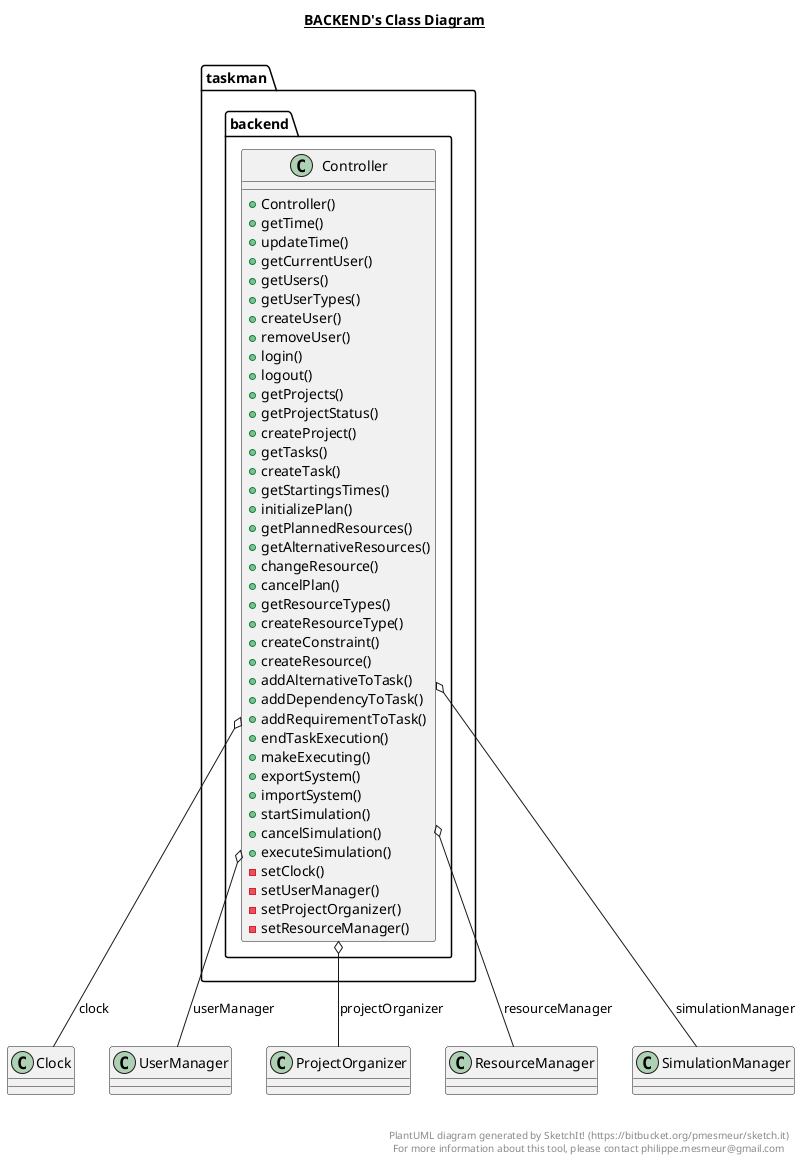 @startuml

title __BACKEND's Class Diagram__\n

  package taskman {
    package taskman.backend {
      class Controller {
          + Controller()
          + getTime()
          + updateTime()
          + getCurrentUser()
          + getUsers()
          + getUserTypes()
          + createUser()
          + removeUser()
          + login()
          + logout()
          + getProjects()
          + getProjectStatus()
          + createProject()
          + getTasks()
          + createTask()
          + getStartingsTimes()
          + initializePlan()
          + getPlannedResources()
          + getAlternativeResources()
          + changeResource()
          + cancelPlan()
          + getResourceTypes()
          + createResourceType()
          + createConstraint()
          + createResource()
          + addAlternativeToTask()
          + addDependencyToTask()
          + addRequirementToTask()
          + endTaskExecution()
          + makeExecuting()
          + exportSystem()
          + importSystem()
          + startSimulation()
          + cancelSimulation()
          + executeSimulation()
          - setClock()
          - setUserManager()
          - setProjectOrganizer()
          - setResourceManager()
      }
    }
  }
  

  Controller o-- Clock : clock
  Controller o-- UserManager : userManager
  Controller o-- ProjectOrganizer : projectOrganizer
  Controller o-- ResourceManager : resourceManager
  Controller o-- SimulationManager : simulationManager


right footer


PlantUML diagram generated by SketchIt! (https://bitbucket.org/pmesmeur/sketch.it)
For more information about this tool, please contact philippe.mesmeur@gmail.com
endfooter

@enduml
